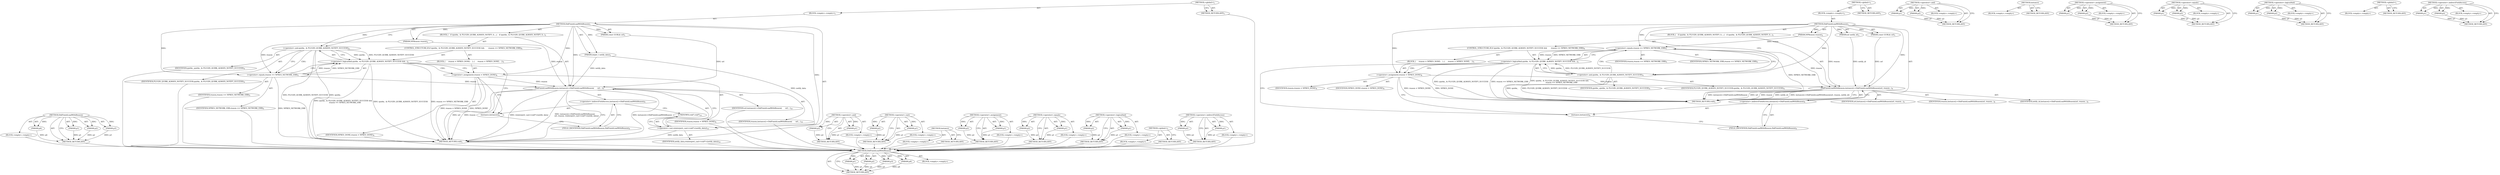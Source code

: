 digraph "&lt;operator&gt;.indirectFieldAccess" {
vulnerable_75 [label=<(METHOD,DidFinishLoadWithReason)>];
vulnerable_76 [label=<(PARAM,p1)>];
vulnerable_77 [label=<(PARAM,p2)>];
vulnerable_78 [label=<(PARAM,p3)>];
vulnerable_79 [label=<(PARAM,p4)>];
vulnerable_80 [label=<(BLOCK,&lt;empty&gt;,&lt;empty&gt;)>];
vulnerable_81 [label=<(METHOD_RETURN,ANY)>];
vulnerable_6 [label=<(METHOD,&lt;global&gt;)<SUB>1</SUB>>];
vulnerable_7 [label=<(BLOCK,&lt;empty&gt;,&lt;empty&gt;)<SUB>1</SUB>>];
vulnerable_8 [label=<(METHOD,DidFinishLoadWithReason)<SUB>1</SUB>>];
vulnerable_9 [label=<(PARAM,const GURL&amp; url)<SUB>1</SUB>>];
vulnerable_10 [label=<(PARAM,NPReason reason)<SUB>2</SUB>>];
vulnerable_11 [label=<(PARAM,intptr_t notify_data)<SUB>3</SUB>>];
vulnerable_12 [label=<(BLOCK,{
   if (quirks_ &amp; PLUGIN_QUIRK_ALWAYS_NOTIFY_S...,{
   if (quirks_ &amp; PLUGIN_QUIRK_ALWAYS_NOTIFY_S...)<SUB>3</SUB>>];
vulnerable_13 [label=<(CONTROL_STRUCTURE,IF,if (quirks_ &amp; PLUGIN_QUIRK_ALWAYS_NOTIFY_SUCCESS &amp;&amp;
       reason == NPRES_NETWORK_ERR))<SUB>4</SUB>>];
vulnerable_14 [label=<(&lt;operator&gt;.logicalAnd,quirks_ &amp; PLUGIN_QUIRK_ALWAYS_NOTIFY_SUCCESS &amp;&amp;...)<SUB>4</SUB>>];
vulnerable_15 [label=<(&lt;operator&gt;.and,quirks_ &amp; PLUGIN_QUIRK_ALWAYS_NOTIFY_SUCCESS)<SUB>4</SUB>>];
vulnerable_16 [label=<(IDENTIFIER,quirks_,quirks_ &amp; PLUGIN_QUIRK_ALWAYS_NOTIFY_SUCCESS)<SUB>4</SUB>>];
vulnerable_17 [label=<(IDENTIFIER,PLUGIN_QUIRK_ALWAYS_NOTIFY_SUCCESS,quirks_ &amp; PLUGIN_QUIRK_ALWAYS_NOTIFY_SUCCESS)<SUB>4</SUB>>];
vulnerable_18 [label=<(&lt;operator&gt;.equals,reason == NPRES_NETWORK_ERR)<SUB>5</SUB>>];
vulnerable_19 [label=<(IDENTIFIER,reason,reason == NPRES_NETWORK_ERR)<SUB>5</SUB>>];
vulnerable_20 [label=<(IDENTIFIER,NPRES_NETWORK_ERR,reason == NPRES_NETWORK_ERR)<SUB>5</SUB>>];
vulnerable_21 [label=<(BLOCK,{
     reason = NPRES_DONE;
   },{
     reason = NPRES_DONE;
   })<SUB>5</SUB>>];
vulnerable_22 [label=<(&lt;operator&gt;.assignment,reason = NPRES_DONE)<SUB>6</SUB>>];
vulnerable_23 [label=<(IDENTIFIER,reason,reason = NPRES_DONE)<SUB>6</SUB>>];
vulnerable_24 [label=<(IDENTIFIER,NPRES_DONE,reason = NPRES_DONE)<SUB>6</SUB>>];
vulnerable_25 [label=<(DidFinishLoadWithReason,instance()-&gt;DidFinishLoadWithReason(
      url,...)<SUB>9</SUB>>];
vulnerable_26 [label=<(&lt;operator&gt;.indirectFieldAccess,instance()-&gt;DidFinishLoadWithReason)<SUB>9</SUB>>];
vulnerable_27 [label=<(instance,instance())<SUB>9</SUB>>];
vulnerable_28 [label=<(FIELD_IDENTIFIER,DidFinishLoadWithReason,DidFinishLoadWithReason)<SUB>9</SUB>>];
vulnerable_29 [label=<(IDENTIFIER,url,instance()-&gt;DidFinishLoadWithReason(
      url,...)<SUB>10</SUB>>];
vulnerable_30 [label=<(IDENTIFIER,reason,instance()-&gt;DidFinishLoadWithReason(
      url,...)<SUB>10</SUB>>];
vulnerable_31 [label=<(&lt;operator&gt;.cast,reinterpret_cast&lt;void*&gt;(notify_data))<SUB>10</SUB>>];
vulnerable_32 [label=<(UNKNOWN,void*,void*)<SUB>10</SUB>>];
vulnerable_33 [label=<(IDENTIFIER,notify_data,reinterpret_cast&lt;void*&gt;(notify_data))<SUB>10</SUB>>];
vulnerable_34 [label=<(METHOD_RETURN,void)<SUB>1</SUB>>];
vulnerable_36 [label=<(METHOD_RETURN,ANY)<SUB>1</SUB>>];
vulnerable_60 [label=<(METHOD,&lt;operator&gt;.and)>];
vulnerable_61 [label=<(PARAM,p1)>];
vulnerable_62 [label=<(PARAM,p2)>];
vulnerable_63 [label=<(BLOCK,&lt;empty&gt;,&lt;empty&gt;)>];
vulnerable_64 [label=<(METHOD_RETURN,ANY)>];
vulnerable_90 [label=<(METHOD,&lt;operator&gt;.cast)>];
vulnerable_91 [label=<(PARAM,p1)>];
vulnerable_92 [label=<(PARAM,p2)>];
vulnerable_93 [label=<(BLOCK,&lt;empty&gt;,&lt;empty&gt;)>];
vulnerable_94 [label=<(METHOD_RETURN,ANY)>];
vulnerable_87 [label=<(METHOD,instance)>];
vulnerable_88 [label=<(BLOCK,&lt;empty&gt;,&lt;empty&gt;)>];
vulnerable_89 [label=<(METHOD_RETURN,ANY)>];
vulnerable_70 [label=<(METHOD,&lt;operator&gt;.assignment)>];
vulnerable_71 [label=<(PARAM,p1)>];
vulnerable_72 [label=<(PARAM,p2)>];
vulnerable_73 [label=<(BLOCK,&lt;empty&gt;,&lt;empty&gt;)>];
vulnerable_74 [label=<(METHOD_RETURN,ANY)>];
vulnerable_65 [label=<(METHOD,&lt;operator&gt;.equals)>];
vulnerable_66 [label=<(PARAM,p1)>];
vulnerable_67 [label=<(PARAM,p2)>];
vulnerable_68 [label=<(BLOCK,&lt;empty&gt;,&lt;empty&gt;)>];
vulnerable_69 [label=<(METHOD_RETURN,ANY)>];
vulnerable_55 [label=<(METHOD,&lt;operator&gt;.logicalAnd)>];
vulnerable_56 [label=<(PARAM,p1)>];
vulnerable_57 [label=<(PARAM,p2)>];
vulnerable_58 [label=<(BLOCK,&lt;empty&gt;,&lt;empty&gt;)>];
vulnerable_59 [label=<(METHOD_RETURN,ANY)>];
vulnerable_49 [label=<(METHOD,&lt;global&gt;)<SUB>1</SUB>>];
vulnerable_50 [label=<(BLOCK,&lt;empty&gt;,&lt;empty&gt;)>];
vulnerable_51 [label=<(METHOD_RETURN,ANY)>];
vulnerable_82 [label=<(METHOD,&lt;operator&gt;.indirectFieldAccess)>];
vulnerable_83 [label=<(PARAM,p1)>];
vulnerable_84 [label=<(PARAM,p2)>];
vulnerable_85 [label=<(BLOCK,&lt;empty&gt;,&lt;empty&gt;)>];
vulnerable_86 [label=<(METHOD_RETURN,ANY)>];
fixed_73 [label=<(METHOD,DidFinishLoadWithReason)>];
fixed_74 [label=<(PARAM,p1)>];
fixed_75 [label=<(PARAM,p2)>];
fixed_76 [label=<(PARAM,p3)>];
fixed_77 [label=<(PARAM,p4)>];
fixed_78 [label=<(BLOCK,&lt;empty&gt;,&lt;empty&gt;)>];
fixed_79 [label=<(METHOD_RETURN,ANY)>];
fixed_6 [label=<(METHOD,&lt;global&gt;)<SUB>1</SUB>>];
fixed_7 [label=<(BLOCK,&lt;empty&gt;,&lt;empty&gt;)<SUB>1</SUB>>];
fixed_8 [label=<(METHOD,DidFinishLoadWithReason)<SUB>1</SUB>>];
fixed_9 [label=<(PARAM,const GURL&amp; url)<SUB>1</SUB>>];
fixed_10 [label=<(PARAM,NPReason reason)<SUB>2</SUB>>];
fixed_11 [label=<(PARAM,int notify_id)<SUB>3</SUB>>];
fixed_12 [label=<(BLOCK,{
   if (quirks_ &amp; PLUGIN_QUIRK_ALWAYS_NOTIFY_S...,{
   if (quirks_ &amp; PLUGIN_QUIRK_ALWAYS_NOTIFY_S...)<SUB>3</SUB>>];
fixed_13 [label=<(CONTROL_STRUCTURE,IF,if (quirks_ &amp; PLUGIN_QUIRK_ALWAYS_NOTIFY_SUCCESS &amp;&amp;
       reason == NPRES_NETWORK_ERR))<SUB>4</SUB>>];
fixed_14 [label=<(&lt;operator&gt;.logicalAnd,quirks_ &amp; PLUGIN_QUIRK_ALWAYS_NOTIFY_SUCCESS &amp;&amp;...)<SUB>4</SUB>>];
fixed_15 [label=<(&lt;operator&gt;.and,quirks_ &amp; PLUGIN_QUIRK_ALWAYS_NOTIFY_SUCCESS)<SUB>4</SUB>>];
fixed_16 [label=<(IDENTIFIER,quirks_,quirks_ &amp; PLUGIN_QUIRK_ALWAYS_NOTIFY_SUCCESS)<SUB>4</SUB>>];
fixed_17 [label=<(IDENTIFIER,PLUGIN_QUIRK_ALWAYS_NOTIFY_SUCCESS,quirks_ &amp; PLUGIN_QUIRK_ALWAYS_NOTIFY_SUCCESS)<SUB>4</SUB>>];
fixed_18 [label=<(&lt;operator&gt;.equals,reason == NPRES_NETWORK_ERR)<SUB>5</SUB>>];
fixed_19 [label=<(IDENTIFIER,reason,reason == NPRES_NETWORK_ERR)<SUB>5</SUB>>];
fixed_20 [label=<(IDENTIFIER,NPRES_NETWORK_ERR,reason == NPRES_NETWORK_ERR)<SUB>5</SUB>>];
fixed_21 [label=<(BLOCK,{
     reason = NPRES_DONE;
   },{
     reason = NPRES_DONE;
   })<SUB>5</SUB>>];
fixed_22 [label=<(&lt;operator&gt;.assignment,reason = NPRES_DONE)<SUB>6</SUB>>];
fixed_23 [label=<(IDENTIFIER,reason,reason = NPRES_DONE)<SUB>6</SUB>>];
fixed_24 [label=<(IDENTIFIER,NPRES_DONE,reason = NPRES_DONE)<SUB>6</SUB>>];
fixed_25 [label=<(DidFinishLoadWithReason,instance()-&gt;DidFinishLoadWithReason(url, reason...)<SUB>9</SUB>>];
fixed_26 [label=<(&lt;operator&gt;.indirectFieldAccess,instance()-&gt;DidFinishLoadWithReason)<SUB>9</SUB>>];
fixed_27 [label=<(instance,instance())<SUB>9</SUB>>];
fixed_28 [label=<(FIELD_IDENTIFIER,DidFinishLoadWithReason,DidFinishLoadWithReason)<SUB>9</SUB>>];
fixed_29 [label=<(IDENTIFIER,url,instance()-&gt;DidFinishLoadWithReason(url, reason...)<SUB>9</SUB>>];
fixed_30 [label=<(IDENTIFIER,reason,instance()-&gt;DidFinishLoadWithReason(url, reason...)<SUB>9</SUB>>];
fixed_31 [label=<(IDENTIFIER,notify_id,instance()-&gt;DidFinishLoadWithReason(url, reason...)<SUB>9</SUB>>];
fixed_32 [label=<(METHOD_RETURN,void)<SUB>1</SUB>>];
fixed_34 [label=<(METHOD_RETURN,ANY)<SUB>1</SUB>>];
fixed_58 [label=<(METHOD,&lt;operator&gt;.and)>];
fixed_59 [label=<(PARAM,p1)>];
fixed_60 [label=<(PARAM,p2)>];
fixed_61 [label=<(BLOCK,&lt;empty&gt;,&lt;empty&gt;)>];
fixed_62 [label=<(METHOD_RETURN,ANY)>];
fixed_85 [label=<(METHOD,instance)>];
fixed_86 [label=<(BLOCK,&lt;empty&gt;,&lt;empty&gt;)>];
fixed_87 [label=<(METHOD_RETURN,ANY)>];
fixed_68 [label=<(METHOD,&lt;operator&gt;.assignment)>];
fixed_69 [label=<(PARAM,p1)>];
fixed_70 [label=<(PARAM,p2)>];
fixed_71 [label=<(BLOCK,&lt;empty&gt;,&lt;empty&gt;)>];
fixed_72 [label=<(METHOD_RETURN,ANY)>];
fixed_63 [label=<(METHOD,&lt;operator&gt;.equals)>];
fixed_64 [label=<(PARAM,p1)>];
fixed_65 [label=<(PARAM,p2)>];
fixed_66 [label=<(BLOCK,&lt;empty&gt;,&lt;empty&gt;)>];
fixed_67 [label=<(METHOD_RETURN,ANY)>];
fixed_53 [label=<(METHOD,&lt;operator&gt;.logicalAnd)>];
fixed_54 [label=<(PARAM,p1)>];
fixed_55 [label=<(PARAM,p2)>];
fixed_56 [label=<(BLOCK,&lt;empty&gt;,&lt;empty&gt;)>];
fixed_57 [label=<(METHOD_RETURN,ANY)>];
fixed_47 [label=<(METHOD,&lt;global&gt;)<SUB>1</SUB>>];
fixed_48 [label=<(BLOCK,&lt;empty&gt;,&lt;empty&gt;)>];
fixed_49 [label=<(METHOD_RETURN,ANY)>];
fixed_80 [label=<(METHOD,&lt;operator&gt;.indirectFieldAccess)>];
fixed_81 [label=<(PARAM,p1)>];
fixed_82 [label=<(PARAM,p2)>];
fixed_83 [label=<(BLOCK,&lt;empty&gt;,&lt;empty&gt;)>];
fixed_84 [label=<(METHOD_RETURN,ANY)>];
vulnerable_75 -> vulnerable_76  [key=0, label="AST: "];
vulnerable_75 -> vulnerable_76  [key=1, label="DDG: "];
vulnerable_75 -> vulnerable_80  [key=0, label="AST: "];
vulnerable_75 -> vulnerable_77  [key=0, label="AST: "];
vulnerable_75 -> vulnerable_77  [key=1, label="DDG: "];
vulnerable_75 -> vulnerable_81  [key=0, label="AST: "];
vulnerable_75 -> vulnerable_81  [key=1, label="CFG: "];
vulnerable_75 -> vulnerable_78  [key=0, label="AST: "];
vulnerable_75 -> vulnerable_78  [key=1, label="DDG: "];
vulnerable_75 -> vulnerable_79  [key=0, label="AST: "];
vulnerable_75 -> vulnerable_79  [key=1, label="DDG: "];
vulnerable_76 -> vulnerable_81  [key=0, label="DDG: p1"];
vulnerable_77 -> vulnerable_81  [key=0, label="DDG: p2"];
vulnerable_78 -> vulnerable_81  [key=0, label="DDG: p3"];
vulnerable_79 -> vulnerable_81  [key=0, label="DDG: p4"];
vulnerable_80 -> fixed_73  [key=0];
vulnerable_81 -> fixed_73  [key=0];
vulnerable_6 -> vulnerable_7  [key=0, label="AST: "];
vulnerable_6 -> vulnerable_36  [key=0, label="AST: "];
vulnerable_6 -> vulnerable_36  [key=1, label="CFG: "];
vulnerable_7 -> vulnerable_8  [key=0, label="AST: "];
vulnerable_8 -> vulnerable_9  [key=0, label="AST: "];
vulnerable_8 -> vulnerable_9  [key=1, label="DDG: "];
vulnerable_8 -> vulnerable_10  [key=0, label="AST: "];
vulnerable_8 -> vulnerable_10  [key=1, label="DDG: "];
vulnerable_8 -> vulnerable_11  [key=0, label="AST: "];
vulnerable_8 -> vulnerable_11  [key=1, label="DDG: "];
vulnerable_8 -> vulnerable_12  [key=0, label="AST: "];
vulnerable_8 -> vulnerable_34  [key=0, label="AST: "];
vulnerable_8 -> vulnerable_15  [key=0, label="CFG: "];
vulnerable_8 -> vulnerable_15  [key=1, label="DDG: "];
vulnerable_8 -> vulnerable_25  [key=0, label="DDG: "];
vulnerable_8 -> vulnerable_22  [key=0, label="DDG: "];
vulnerable_8 -> vulnerable_31  [key=0, label="DDG: "];
vulnerable_8 -> vulnerable_18  [key=0, label="DDG: "];
vulnerable_9 -> vulnerable_25  [key=0, label="DDG: url"];
vulnerable_10 -> vulnerable_25  [key=0, label="DDG: reason"];
vulnerable_10 -> vulnerable_18  [key=0, label="DDG: reason"];
vulnerable_11 -> vulnerable_25  [key=0, label="DDG: notify_data"];
vulnerable_11 -> vulnerable_31  [key=0, label="DDG: notify_data"];
vulnerable_12 -> vulnerable_13  [key=0, label="AST: "];
vulnerable_12 -> vulnerable_25  [key=0, label="AST: "];
vulnerable_13 -> vulnerable_14  [key=0, label="AST: "];
vulnerable_13 -> vulnerable_21  [key=0, label="AST: "];
vulnerable_14 -> vulnerable_15  [key=0, label="AST: "];
vulnerable_14 -> vulnerable_18  [key=0, label="AST: "];
vulnerable_14 -> vulnerable_27  [key=0, label="CFG: "];
vulnerable_14 -> vulnerable_22  [key=0, label="CFG: "];
vulnerable_14 -> vulnerable_22  [key=1, label="CDG: "];
vulnerable_14 -> vulnerable_34  [key=0, label="DDG: quirks_ &amp; PLUGIN_QUIRK_ALWAYS_NOTIFY_SUCCESS"];
vulnerable_14 -> vulnerable_34  [key=1, label="DDG: reason == NPRES_NETWORK_ERR"];
vulnerable_14 -> vulnerable_34  [key=2, label="DDG: quirks_ &amp; PLUGIN_QUIRK_ALWAYS_NOTIFY_SUCCESS &amp;&amp;
       reason == NPRES_NETWORK_ERR"];
vulnerable_15 -> vulnerable_16  [key=0, label="AST: "];
vulnerable_15 -> vulnerable_17  [key=0, label="AST: "];
vulnerable_15 -> vulnerable_14  [key=0, label="CFG: "];
vulnerable_15 -> vulnerable_14  [key=1, label="DDG: quirks_"];
vulnerable_15 -> vulnerable_14  [key=2, label="DDG: PLUGIN_QUIRK_ALWAYS_NOTIFY_SUCCESS"];
vulnerable_15 -> vulnerable_18  [key=0, label="CFG: "];
vulnerable_15 -> vulnerable_18  [key=1, label="CDG: "];
vulnerable_15 -> vulnerable_34  [key=0, label="DDG: quirks_"];
vulnerable_15 -> vulnerable_34  [key=1, label="DDG: PLUGIN_QUIRK_ALWAYS_NOTIFY_SUCCESS"];
vulnerable_16 -> fixed_73  [key=0];
vulnerable_17 -> fixed_73  [key=0];
vulnerable_18 -> vulnerable_19  [key=0, label="AST: "];
vulnerable_18 -> vulnerable_20  [key=0, label="AST: "];
vulnerable_18 -> vulnerable_14  [key=0, label="CFG: "];
vulnerable_18 -> vulnerable_14  [key=1, label="DDG: reason"];
vulnerable_18 -> vulnerable_14  [key=2, label="DDG: NPRES_NETWORK_ERR"];
vulnerable_18 -> vulnerable_34  [key=0, label="DDG: NPRES_NETWORK_ERR"];
vulnerable_18 -> vulnerable_25  [key=0, label="DDG: reason"];
vulnerable_19 -> fixed_73  [key=0];
vulnerable_20 -> fixed_73  [key=0];
vulnerable_21 -> vulnerable_22  [key=0, label="AST: "];
vulnerable_22 -> vulnerable_23  [key=0, label="AST: "];
vulnerable_22 -> vulnerable_24  [key=0, label="AST: "];
vulnerable_22 -> vulnerable_27  [key=0, label="CFG: "];
vulnerable_22 -> vulnerable_34  [key=0, label="DDG: reason = NPRES_DONE"];
vulnerable_22 -> vulnerable_34  [key=1, label="DDG: NPRES_DONE"];
vulnerable_22 -> vulnerable_25  [key=0, label="DDG: reason"];
vulnerable_23 -> fixed_73  [key=0];
vulnerable_24 -> fixed_73  [key=0];
vulnerable_25 -> vulnerable_26  [key=0, label="AST: "];
vulnerable_25 -> vulnerable_29  [key=0, label="AST: "];
vulnerable_25 -> vulnerable_30  [key=0, label="AST: "];
vulnerable_25 -> vulnerable_31  [key=0, label="AST: "];
vulnerable_25 -> vulnerable_34  [key=0, label="CFG: "];
vulnerable_25 -> vulnerable_34  [key=1, label="DDG: instance()-&gt;DidFinishLoadWithReason"];
vulnerable_25 -> vulnerable_34  [key=2, label="DDG: url"];
vulnerable_25 -> vulnerable_34  [key=3, label="DDG: reason"];
vulnerable_25 -> vulnerable_34  [key=4, label="DDG: reinterpret_cast&lt;void*&gt;(notify_data)"];
vulnerable_25 -> vulnerable_34  [key=5, label="DDG: instance()-&gt;DidFinishLoadWithReason(
      url, reason, reinterpret_cast&lt;void*&gt;(notify_data))"];
vulnerable_26 -> vulnerable_27  [key=0, label="AST: "];
vulnerable_26 -> vulnerable_28  [key=0, label="AST: "];
vulnerable_26 -> vulnerable_32  [key=0, label="CFG: "];
vulnerable_27 -> vulnerable_28  [key=0, label="CFG: "];
vulnerable_28 -> vulnerable_26  [key=0, label="CFG: "];
vulnerable_29 -> fixed_73  [key=0];
vulnerable_30 -> fixed_73  [key=0];
vulnerable_31 -> vulnerable_32  [key=0, label="AST: "];
vulnerable_31 -> vulnerable_33  [key=0, label="AST: "];
vulnerable_31 -> vulnerable_25  [key=0, label="CFG: "];
vulnerable_31 -> vulnerable_34  [key=0, label="DDG: notify_data"];
vulnerable_32 -> vulnerable_31  [key=0, label="CFG: "];
vulnerable_33 -> fixed_73  [key=0];
vulnerable_34 -> fixed_73  [key=0];
vulnerable_36 -> fixed_73  [key=0];
vulnerable_60 -> vulnerable_61  [key=0, label="AST: "];
vulnerable_60 -> vulnerable_61  [key=1, label="DDG: "];
vulnerable_60 -> vulnerable_63  [key=0, label="AST: "];
vulnerable_60 -> vulnerable_62  [key=0, label="AST: "];
vulnerable_60 -> vulnerable_62  [key=1, label="DDG: "];
vulnerable_60 -> vulnerable_64  [key=0, label="AST: "];
vulnerable_60 -> vulnerable_64  [key=1, label="CFG: "];
vulnerable_61 -> vulnerable_64  [key=0, label="DDG: p1"];
vulnerable_62 -> vulnerable_64  [key=0, label="DDG: p2"];
vulnerable_63 -> fixed_73  [key=0];
vulnerable_64 -> fixed_73  [key=0];
vulnerable_90 -> vulnerable_91  [key=0, label="AST: "];
vulnerable_90 -> vulnerable_91  [key=1, label="DDG: "];
vulnerable_90 -> vulnerable_93  [key=0, label="AST: "];
vulnerable_90 -> vulnerable_92  [key=0, label="AST: "];
vulnerable_90 -> vulnerable_92  [key=1, label="DDG: "];
vulnerable_90 -> vulnerable_94  [key=0, label="AST: "];
vulnerable_90 -> vulnerable_94  [key=1, label="CFG: "];
vulnerable_91 -> vulnerable_94  [key=0, label="DDG: p1"];
vulnerable_92 -> vulnerable_94  [key=0, label="DDG: p2"];
vulnerable_93 -> fixed_73  [key=0];
vulnerable_94 -> fixed_73  [key=0];
vulnerable_87 -> vulnerable_88  [key=0, label="AST: "];
vulnerable_87 -> vulnerable_89  [key=0, label="AST: "];
vulnerable_87 -> vulnerable_89  [key=1, label="CFG: "];
vulnerable_88 -> fixed_73  [key=0];
vulnerable_89 -> fixed_73  [key=0];
vulnerable_70 -> vulnerable_71  [key=0, label="AST: "];
vulnerable_70 -> vulnerable_71  [key=1, label="DDG: "];
vulnerable_70 -> vulnerable_73  [key=0, label="AST: "];
vulnerable_70 -> vulnerable_72  [key=0, label="AST: "];
vulnerable_70 -> vulnerable_72  [key=1, label="DDG: "];
vulnerable_70 -> vulnerable_74  [key=0, label="AST: "];
vulnerable_70 -> vulnerable_74  [key=1, label="CFG: "];
vulnerable_71 -> vulnerable_74  [key=0, label="DDG: p1"];
vulnerable_72 -> vulnerable_74  [key=0, label="DDG: p2"];
vulnerable_73 -> fixed_73  [key=0];
vulnerable_74 -> fixed_73  [key=0];
vulnerable_65 -> vulnerable_66  [key=0, label="AST: "];
vulnerable_65 -> vulnerable_66  [key=1, label="DDG: "];
vulnerable_65 -> vulnerable_68  [key=0, label="AST: "];
vulnerable_65 -> vulnerable_67  [key=0, label="AST: "];
vulnerable_65 -> vulnerable_67  [key=1, label="DDG: "];
vulnerable_65 -> vulnerable_69  [key=0, label="AST: "];
vulnerable_65 -> vulnerable_69  [key=1, label="CFG: "];
vulnerable_66 -> vulnerable_69  [key=0, label="DDG: p1"];
vulnerable_67 -> vulnerable_69  [key=0, label="DDG: p2"];
vulnerable_68 -> fixed_73  [key=0];
vulnerable_69 -> fixed_73  [key=0];
vulnerable_55 -> vulnerable_56  [key=0, label="AST: "];
vulnerable_55 -> vulnerable_56  [key=1, label="DDG: "];
vulnerable_55 -> vulnerable_58  [key=0, label="AST: "];
vulnerable_55 -> vulnerable_57  [key=0, label="AST: "];
vulnerable_55 -> vulnerable_57  [key=1, label="DDG: "];
vulnerable_55 -> vulnerable_59  [key=0, label="AST: "];
vulnerable_55 -> vulnerable_59  [key=1, label="CFG: "];
vulnerable_56 -> vulnerable_59  [key=0, label="DDG: p1"];
vulnerable_57 -> vulnerable_59  [key=0, label="DDG: p2"];
vulnerable_58 -> fixed_73  [key=0];
vulnerable_59 -> fixed_73  [key=0];
vulnerable_49 -> vulnerable_50  [key=0, label="AST: "];
vulnerable_49 -> vulnerable_51  [key=0, label="AST: "];
vulnerable_49 -> vulnerable_51  [key=1, label="CFG: "];
vulnerable_50 -> fixed_73  [key=0];
vulnerable_51 -> fixed_73  [key=0];
vulnerable_82 -> vulnerable_83  [key=0, label="AST: "];
vulnerable_82 -> vulnerable_83  [key=1, label="DDG: "];
vulnerable_82 -> vulnerable_85  [key=0, label="AST: "];
vulnerable_82 -> vulnerable_84  [key=0, label="AST: "];
vulnerable_82 -> vulnerable_84  [key=1, label="DDG: "];
vulnerable_82 -> vulnerable_86  [key=0, label="AST: "];
vulnerable_82 -> vulnerable_86  [key=1, label="CFG: "];
vulnerable_83 -> vulnerable_86  [key=0, label="DDG: p1"];
vulnerable_84 -> vulnerable_86  [key=0, label="DDG: p2"];
vulnerable_85 -> fixed_73  [key=0];
vulnerable_86 -> fixed_73  [key=0];
fixed_73 -> fixed_74  [key=0, label="AST: "];
fixed_73 -> fixed_74  [key=1, label="DDG: "];
fixed_73 -> fixed_78  [key=0, label="AST: "];
fixed_73 -> fixed_75  [key=0, label="AST: "];
fixed_73 -> fixed_75  [key=1, label="DDG: "];
fixed_73 -> fixed_79  [key=0, label="AST: "];
fixed_73 -> fixed_79  [key=1, label="CFG: "];
fixed_73 -> fixed_76  [key=0, label="AST: "];
fixed_73 -> fixed_76  [key=1, label="DDG: "];
fixed_73 -> fixed_77  [key=0, label="AST: "];
fixed_73 -> fixed_77  [key=1, label="DDG: "];
fixed_74 -> fixed_79  [key=0, label="DDG: p1"];
fixed_75 -> fixed_79  [key=0, label="DDG: p2"];
fixed_76 -> fixed_79  [key=0, label="DDG: p3"];
fixed_77 -> fixed_79  [key=0, label="DDG: p4"];
fixed_6 -> fixed_7  [key=0, label="AST: "];
fixed_6 -> fixed_34  [key=0, label="AST: "];
fixed_6 -> fixed_34  [key=1, label="CFG: "];
fixed_7 -> fixed_8  [key=0, label="AST: "];
fixed_8 -> fixed_9  [key=0, label="AST: "];
fixed_8 -> fixed_9  [key=1, label="DDG: "];
fixed_8 -> fixed_10  [key=0, label="AST: "];
fixed_8 -> fixed_10  [key=1, label="DDG: "];
fixed_8 -> fixed_11  [key=0, label="AST: "];
fixed_8 -> fixed_11  [key=1, label="DDG: "];
fixed_8 -> fixed_12  [key=0, label="AST: "];
fixed_8 -> fixed_32  [key=0, label="AST: "];
fixed_8 -> fixed_15  [key=0, label="CFG: "];
fixed_8 -> fixed_15  [key=1, label="DDG: "];
fixed_8 -> fixed_25  [key=0, label="DDG: "];
fixed_8 -> fixed_22  [key=0, label="DDG: "];
fixed_8 -> fixed_18  [key=0, label="DDG: "];
fixed_9 -> fixed_25  [key=0, label="DDG: url"];
fixed_10 -> fixed_25  [key=0, label="DDG: reason"];
fixed_10 -> fixed_18  [key=0, label="DDG: reason"];
fixed_11 -> fixed_25  [key=0, label="DDG: notify_id"];
fixed_12 -> fixed_13  [key=0, label="AST: "];
fixed_12 -> fixed_25  [key=0, label="AST: "];
fixed_13 -> fixed_14  [key=0, label="AST: "];
fixed_13 -> fixed_21  [key=0, label="AST: "];
fixed_14 -> fixed_15  [key=0, label="AST: "];
fixed_14 -> fixed_18  [key=0, label="AST: "];
fixed_14 -> fixed_27  [key=0, label="CFG: "];
fixed_14 -> fixed_22  [key=0, label="CFG: "];
fixed_14 -> fixed_22  [key=1, label="CDG: "];
fixed_14 -> fixed_32  [key=0, label="DDG: quirks_ &amp; PLUGIN_QUIRK_ALWAYS_NOTIFY_SUCCESS"];
fixed_14 -> fixed_32  [key=1, label="DDG: reason == NPRES_NETWORK_ERR"];
fixed_14 -> fixed_32  [key=2, label="DDG: quirks_ &amp; PLUGIN_QUIRK_ALWAYS_NOTIFY_SUCCESS &amp;&amp;
       reason == NPRES_NETWORK_ERR"];
fixed_15 -> fixed_16  [key=0, label="AST: "];
fixed_15 -> fixed_17  [key=0, label="AST: "];
fixed_15 -> fixed_14  [key=0, label="CFG: "];
fixed_15 -> fixed_14  [key=1, label="DDG: quirks_"];
fixed_15 -> fixed_14  [key=2, label="DDG: PLUGIN_QUIRK_ALWAYS_NOTIFY_SUCCESS"];
fixed_15 -> fixed_18  [key=0, label="CFG: "];
fixed_15 -> fixed_18  [key=1, label="CDG: "];
fixed_15 -> fixed_32  [key=0, label="DDG: quirks_"];
fixed_15 -> fixed_32  [key=1, label="DDG: PLUGIN_QUIRK_ALWAYS_NOTIFY_SUCCESS"];
fixed_18 -> fixed_19  [key=0, label="AST: "];
fixed_18 -> fixed_20  [key=0, label="AST: "];
fixed_18 -> fixed_14  [key=0, label="CFG: "];
fixed_18 -> fixed_14  [key=1, label="DDG: reason"];
fixed_18 -> fixed_14  [key=2, label="DDG: NPRES_NETWORK_ERR"];
fixed_18 -> fixed_32  [key=0, label="DDG: NPRES_NETWORK_ERR"];
fixed_18 -> fixed_25  [key=0, label="DDG: reason"];
fixed_21 -> fixed_22  [key=0, label="AST: "];
fixed_22 -> fixed_23  [key=0, label="AST: "];
fixed_22 -> fixed_24  [key=0, label="AST: "];
fixed_22 -> fixed_27  [key=0, label="CFG: "];
fixed_22 -> fixed_32  [key=0, label="DDG: reason = NPRES_DONE"];
fixed_22 -> fixed_32  [key=1, label="DDG: NPRES_DONE"];
fixed_22 -> fixed_25  [key=0, label="DDG: reason"];
fixed_25 -> fixed_26  [key=0, label="AST: "];
fixed_25 -> fixed_29  [key=0, label="AST: "];
fixed_25 -> fixed_30  [key=0, label="AST: "];
fixed_25 -> fixed_31  [key=0, label="AST: "];
fixed_25 -> fixed_32  [key=0, label="CFG: "];
fixed_25 -> fixed_32  [key=1, label="DDG: instance()-&gt;DidFinishLoadWithReason"];
fixed_25 -> fixed_32  [key=2, label="DDG: url"];
fixed_25 -> fixed_32  [key=3, label="DDG: reason"];
fixed_25 -> fixed_32  [key=4, label="DDG: notify_id"];
fixed_25 -> fixed_32  [key=5, label="DDG: instance()-&gt;DidFinishLoadWithReason(url, reason, notify_id)"];
fixed_26 -> fixed_27  [key=0, label="AST: "];
fixed_26 -> fixed_28  [key=0, label="AST: "];
fixed_26 -> fixed_25  [key=0, label="CFG: "];
fixed_27 -> fixed_28  [key=0, label="CFG: "];
fixed_28 -> fixed_26  [key=0, label="CFG: "];
fixed_58 -> fixed_59  [key=0, label="AST: "];
fixed_58 -> fixed_59  [key=1, label="DDG: "];
fixed_58 -> fixed_61  [key=0, label="AST: "];
fixed_58 -> fixed_60  [key=0, label="AST: "];
fixed_58 -> fixed_60  [key=1, label="DDG: "];
fixed_58 -> fixed_62  [key=0, label="AST: "];
fixed_58 -> fixed_62  [key=1, label="CFG: "];
fixed_59 -> fixed_62  [key=0, label="DDG: p1"];
fixed_60 -> fixed_62  [key=0, label="DDG: p2"];
fixed_85 -> fixed_86  [key=0, label="AST: "];
fixed_85 -> fixed_87  [key=0, label="AST: "];
fixed_85 -> fixed_87  [key=1, label="CFG: "];
fixed_68 -> fixed_69  [key=0, label="AST: "];
fixed_68 -> fixed_69  [key=1, label="DDG: "];
fixed_68 -> fixed_71  [key=0, label="AST: "];
fixed_68 -> fixed_70  [key=0, label="AST: "];
fixed_68 -> fixed_70  [key=1, label="DDG: "];
fixed_68 -> fixed_72  [key=0, label="AST: "];
fixed_68 -> fixed_72  [key=1, label="CFG: "];
fixed_69 -> fixed_72  [key=0, label="DDG: p1"];
fixed_70 -> fixed_72  [key=0, label="DDG: p2"];
fixed_63 -> fixed_64  [key=0, label="AST: "];
fixed_63 -> fixed_64  [key=1, label="DDG: "];
fixed_63 -> fixed_66  [key=0, label="AST: "];
fixed_63 -> fixed_65  [key=0, label="AST: "];
fixed_63 -> fixed_65  [key=1, label="DDG: "];
fixed_63 -> fixed_67  [key=0, label="AST: "];
fixed_63 -> fixed_67  [key=1, label="CFG: "];
fixed_64 -> fixed_67  [key=0, label="DDG: p1"];
fixed_65 -> fixed_67  [key=0, label="DDG: p2"];
fixed_53 -> fixed_54  [key=0, label="AST: "];
fixed_53 -> fixed_54  [key=1, label="DDG: "];
fixed_53 -> fixed_56  [key=0, label="AST: "];
fixed_53 -> fixed_55  [key=0, label="AST: "];
fixed_53 -> fixed_55  [key=1, label="DDG: "];
fixed_53 -> fixed_57  [key=0, label="AST: "];
fixed_53 -> fixed_57  [key=1, label="CFG: "];
fixed_54 -> fixed_57  [key=0, label="DDG: p1"];
fixed_55 -> fixed_57  [key=0, label="DDG: p2"];
fixed_47 -> fixed_48  [key=0, label="AST: "];
fixed_47 -> fixed_49  [key=0, label="AST: "];
fixed_47 -> fixed_49  [key=1, label="CFG: "];
fixed_80 -> fixed_81  [key=0, label="AST: "];
fixed_80 -> fixed_81  [key=1, label="DDG: "];
fixed_80 -> fixed_83  [key=0, label="AST: "];
fixed_80 -> fixed_82  [key=0, label="AST: "];
fixed_80 -> fixed_82  [key=1, label="DDG: "];
fixed_80 -> fixed_84  [key=0, label="AST: "];
fixed_80 -> fixed_84  [key=1, label="CFG: "];
fixed_81 -> fixed_84  [key=0, label="DDG: p1"];
fixed_82 -> fixed_84  [key=0, label="DDG: p2"];
}
